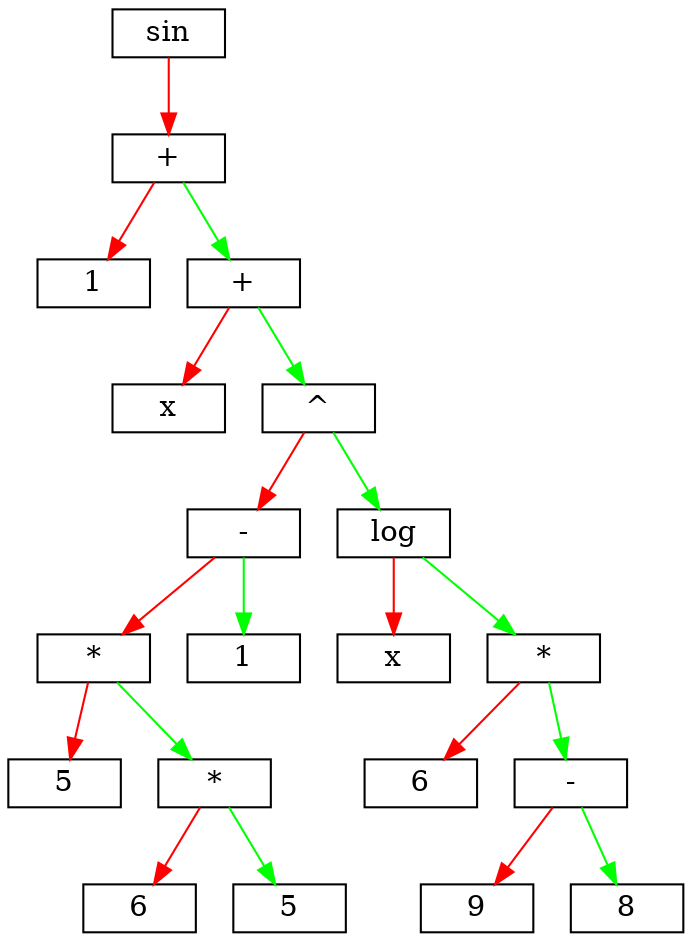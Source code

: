 digraph list {
	node [shape = record,height=.1];
	"node2" [label = "<f0>1" ] ;
	"node3" [label = "<f0>x" ] ;
	"node4" [label = "<f0>5" ] ;
	"node5" [label = "<f0>6" ] ;
	"node6" [label = "<f0>5" ] ;
	"node7" [label = "<f0>*" ] ;
	"node8" [label = "<f0>*" ] ;
	"node9" [label = "<f0>1" ] ;
	"node10" [label = "<f0>-" ] ;
	"node12" [label = "<f0>x" ] ;
	"node13" [label = "<f0>6" ] ;
	"node14" [label = "<f0>9" ] ;
	"node15" [label = "<f0>8" ] ;
	"node16" [label = "<f0>-" ] ;
	"node17" [label = "<f0>*" ] ;
	"node11" [label = "<f0>log" ] ;
	"node18" [label = "<f0>^" ] ;
	"node19" [label = "<f0>+" ] ;
	"node20" [label = "<f0>+" ] ;
	"node1" [label = "<f0>sin" ] ;
	"node7":f0 -> "node5":f0 [color=red];
	"node7":f0 -> "node6":f0  [color=green];
	"node8":f0 -> "node4":f0 [color=red];
	"node8":f0 -> "node7":f0  [color=green];
	"node10":f0 -> "node8":f0 [color=red];
	"node10":f0 -> "node9":f0  [color=green];
	"node16":f0 -> "node14":f0 [color=red];
	"node16":f0 -> "node15":f0  [color=green];
	"node17":f0 -> "node13":f0 [color=red];
	"node17":f0 -> "node16":f0  [color=green];
	"node11":f0 -> "node12":f0 [color=red];
	"node11":f0 -> "node17":f0  [color=green];
	"node18":f0 -> "node10":f0 [color=red];
	"node18":f0 -> "node11":f0  [color=green];
	"node19":f0 -> "node3":f0 [color=red];
	"node19":f0 -> "node18":f0  [color=green];
	"node20":f0 -> "node2":f0 [color=red];
	"node20":f0 -> "node19":f0  [color=green];
	"node1":f0 -> "node20":f0 [color=red];
}